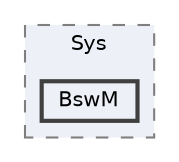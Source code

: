 digraph "Project/avProj/Debug/Bsw/Sys/BswM"
{
 // LATEX_PDF_SIZE
  bgcolor="transparent";
  edge [fontname=Helvetica,fontsize=10,labelfontname=Helvetica,labelfontsize=10];
  node [fontname=Helvetica,fontsize=10,shape=box,height=0.2,width=0.4];
  compound=true
  subgraph clusterdir_c81c4830ab7a514da852855872a9c4ec {
    graph [ bgcolor="#edf0f7", pencolor="grey50", label="Sys", fontname=Helvetica,fontsize=10 style="filled,dashed", URL="dir_c81c4830ab7a514da852855872a9c4ec.html",tooltip=""]
  dir_883a7af714c9578b91fe6a84779af454 [label="BswM", fillcolor="#edf0f7", color="grey25", style="filled,bold", URL="dir_883a7af714c9578b91fe6a84779af454.html",tooltip=""];
  }
}
